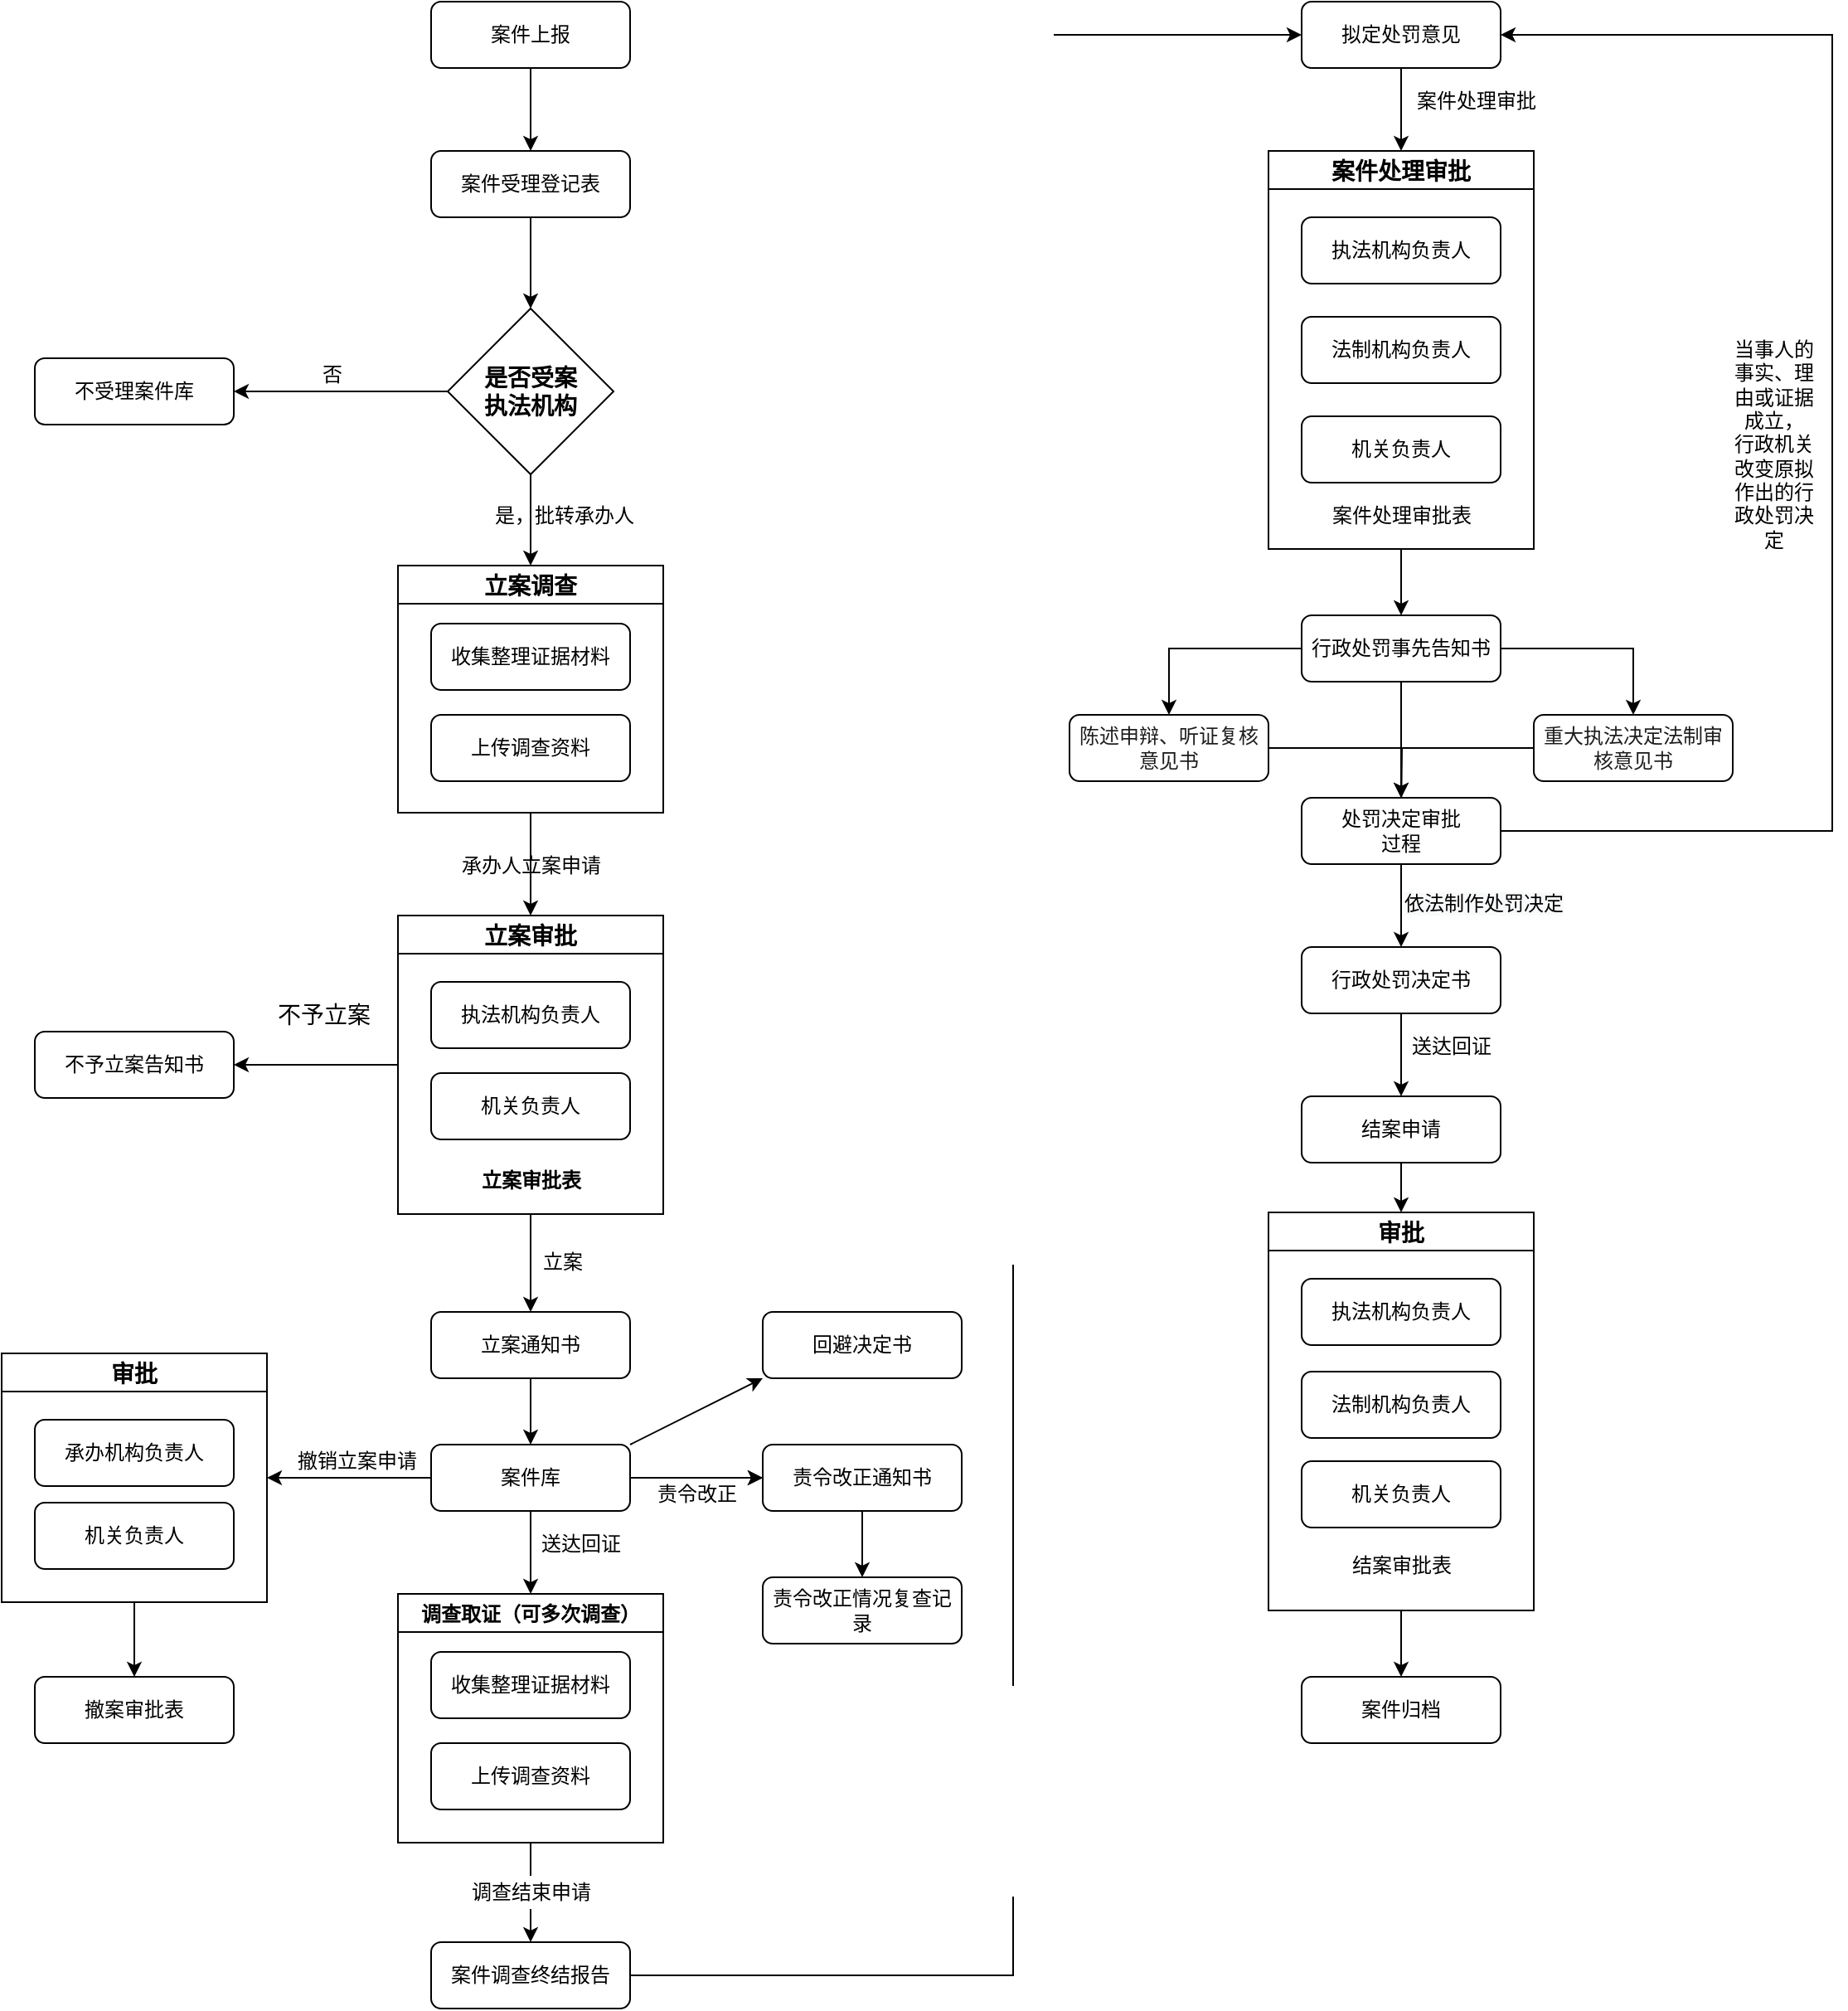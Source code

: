 <mxfile version="20.0.1" type="github">
  <diagram id="AYT4Q2zciEqor3gPtoe8" name="第 1 页">
    <mxGraphModel dx="595" dy="762" grid="1" gridSize="10" guides="1" tooltips="1" connect="1" arrows="1" fold="1" page="1" pageScale="1" pageWidth="827" pageHeight="1169" math="0" shadow="0">
      <root>
        <mxCell id="0" />
        <mxCell id="1" parent="0" />
        <mxCell id="3ToZKMEG0U51xlBFQ3Zl-118" value="" style="edgeStyle=orthogonalEdgeStyle;rounded=0;orthogonalLoop=1;jettySize=auto;html=1;fontFamily=Helvetica;" edge="1" parent="1" source="3ToZKMEG0U51xlBFQ3Zl-2" target="3ToZKMEG0U51xlBFQ3Zl-117">
          <mxGeometry relative="1" as="geometry" />
        </mxCell>
        <mxCell id="3ToZKMEG0U51xlBFQ3Zl-2" value="案件上报" style="rounded=1;whiteSpace=wrap;html=1;fontSize=12;glass=0;strokeWidth=1;shadow=0;" vertex="1" parent="1">
          <mxGeometry x="1269" y="120" width="120" height="40" as="geometry" />
        </mxCell>
        <mxCell id="3ToZKMEG0U51xlBFQ3Zl-8" value="" style="edgeStyle=orthogonalEdgeStyle;rounded=0;orthogonalLoop=1;jettySize=auto;html=1;fontFamily=Helvetica;fontSize=12;fontColor=default;" edge="1" parent="1" source="3ToZKMEG0U51xlBFQ3Zl-9" target="3ToZKMEG0U51xlBFQ3Zl-33">
          <mxGeometry relative="1" as="geometry" />
        </mxCell>
        <mxCell id="3ToZKMEG0U51xlBFQ3Zl-9" value="立案通知书" style="rounded=1;whiteSpace=wrap;html=1;fontSize=12;glass=0;strokeWidth=1;shadow=0;" vertex="1" parent="1">
          <mxGeometry x="1269" y="910" width="120" height="40" as="geometry" />
        </mxCell>
        <mxCell id="3ToZKMEG0U51xlBFQ3Zl-10" value="不予立案告知书" style="rounded=1;whiteSpace=wrap;html=1;fontSize=12;glass=0;strokeWidth=1;shadow=0;" vertex="1" parent="1">
          <mxGeometry x="1030" y="741" width="120" height="40" as="geometry" />
        </mxCell>
        <mxCell id="3ToZKMEG0U51xlBFQ3Zl-11" value="不予立案" style="text;html=1;align=center;verticalAlign=middle;resizable=0;points=[];autosize=1;strokeColor=none;fillColor=none;fontSize=14;" vertex="1" parent="1">
          <mxGeometry x="1169" y="721" width="70" height="20" as="geometry" />
        </mxCell>
        <mxCell id="3ToZKMEG0U51xlBFQ3Zl-18" value="不受理案件库" style="rounded=1;whiteSpace=wrap;html=1;fontSize=12;glass=0;strokeWidth=1;shadow=0;" vertex="1" parent="1">
          <mxGeometry x="1030" y="335" width="120" height="40" as="geometry" />
        </mxCell>
        <mxCell id="3ToZKMEG0U51xlBFQ3Zl-21" style="edgeStyle=orthogonalEdgeStyle;rounded=0;orthogonalLoop=1;jettySize=auto;html=1;exitX=0;exitY=0.5;exitDx=0;exitDy=0;fontFamily=Helvetica;fontSize=12;fontColor=default;" edge="1" parent="1" source="3ToZKMEG0U51xlBFQ3Zl-22" target="3ToZKMEG0U51xlBFQ3Zl-10">
          <mxGeometry relative="1" as="geometry" />
        </mxCell>
        <mxCell id="3ToZKMEG0U51xlBFQ3Zl-133" style="edgeStyle=orthogonalEdgeStyle;rounded=0;orthogonalLoop=1;jettySize=auto;html=1;exitX=0.5;exitY=1;exitDx=0;exitDy=0;entryX=0.5;entryY=0;entryDx=0;entryDy=0;fontFamily=Helvetica;" edge="1" parent="1" source="3ToZKMEG0U51xlBFQ3Zl-22" target="3ToZKMEG0U51xlBFQ3Zl-9">
          <mxGeometry relative="1" as="geometry" />
        </mxCell>
        <mxCell id="3ToZKMEG0U51xlBFQ3Zl-22" value="立案审批" style="swimlane;fontSize=14;" vertex="1" parent="1">
          <mxGeometry x="1249" y="671" width="160" height="180" as="geometry" />
        </mxCell>
        <mxCell id="3ToZKMEG0U51xlBFQ3Zl-24" value="执法机构负责人" style="rounded=1;whiteSpace=wrap;html=1;fontSize=12;glass=0;strokeWidth=1;shadow=0;" vertex="1" parent="3ToZKMEG0U51xlBFQ3Zl-22">
          <mxGeometry x="20" y="40" width="120" height="40" as="geometry" />
        </mxCell>
        <mxCell id="3ToZKMEG0U51xlBFQ3Zl-25" value="机关负责人" style="rounded=1;whiteSpace=wrap;html=1;fontSize=12;glass=0;strokeWidth=1;shadow=0;" vertex="1" parent="3ToZKMEG0U51xlBFQ3Zl-22">
          <mxGeometry x="20" y="95" width="120" height="40" as="geometry" />
        </mxCell>
        <mxCell id="3ToZKMEG0U51xlBFQ3Zl-131" value="立案审批表" style="text;html=1;align=center;verticalAlign=middle;resizable=0;points=[];autosize=1;strokeColor=none;fillColor=none;fontFamily=Helvetica;fontStyle=1" vertex="1" parent="3ToZKMEG0U51xlBFQ3Zl-22">
          <mxGeometry x="40" y="150" width="80" height="20" as="geometry" />
        </mxCell>
        <mxCell id="3ToZKMEG0U51xlBFQ3Zl-27" value="立案" style="text;html=1;align=center;verticalAlign=middle;resizable=0;points=[];autosize=1;strokeColor=none;fillColor=none;fontSize=12;fontFamily=Helvetica;fontColor=default;" vertex="1" parent="1">
          <mxGeometry x="1328" y="870" width="40" height="20" as="geometry" />
        </mxCell>
        <mxCell id="3ToZKMEG0U51xlBFQ3Zl-28" value="" style="edgeStyle=orthogonalEdgeStyle;rounded=0;orthogonalLoop=1;jettySize=auto;html=1;fontFamily=Helvetica;fontSize=12;fontColor=default;entryX=0.5;entryY=0;entryDx=0;entryDy=0;" edge="1" parent="1" source="3ToZKMEG0U51xlBFQ3Zl-33" target="3ToZKMEG0U51xlBFQ3Zl-42">
          <mxGeometry relative="1" as="geometry">
            <mxPoint x="1329" y="1190" as="targetPoint" />
          </mxGeometry>
        </mxCell>
        <mxCell id="3ToZKMEG0U51xlBFQ3Zl-30" value="" style="edgeStyle=orthogonalEdgeStyle;rounded=0;orthogonalLoop=1;jettySize=auto;html=1;fontFamily=Helvetica;fontSize=12;fontColor=default;" edge="1" parent="1" source="3ToZKMEG0U51xlBFQ3Zl-33" target="3ToZKMEG0U51xlBFQ3Zl-47">
          <mxGeometry relative="1" as="geometry" />
        </mxCell>
        <mxCell id="3ToZKMEG0U51xlBFQ3Zl-31" value="" style="edgeStyle=orthogonalEdgeStyle;rounded=0;orthogonalLoop=1;jettySize=auto;html=1;fontFamily=Helvetica;fontSize=12;fontColor=default;" edge="1" parent="1" source="3ToZKMEG0U51xlBFQ3Zl-33" target="3ToZKMEG0U51xlBFQ3Zl-47">
          <mxGeometry relative="1" as="geometry" />
        </mxCell>
        <mxCell id="3ToZKMEG0U51xlBFQ3Zl-32" style="rounded=0;orthogonalLoop=1;jettySize=auto;html=1;exitX=1;exitY=0;exitDx=0;exitDy=0;entryX=0;entryY=1;entryDx=0;entryDy=0;fontFamily=Helvetica;fontSize=12;fontColor=default;" edge="1" parent="1" source="3ToZKMEG0U51xlBFQ3Zl-33" target="3ToZKMEG0U51xlBFQ3Zl-49">
          <mxGeometry relative="1" as="geometry" />
        </mxCell>
        <mxCell id="3ToZKMEG0U51xlBFQ3Zl-99" style="edgeStyle=orthogonalEdgeStyle;rounded=0;orthogonalLoop=1;jettySize=auto;html=1;entryX=1;entryY=0.5;entryDx=0;entryDy=0;" edge="1" parent="1" source="3ToZKMEG0U51xlBFQ3Zl-33" target="3ToZKMEG0U51xlBFQ3Zl-36">
          <mxGeometry relative="1" as="geometry" />
        </mxCell>
        <mxCell id="3ToZKMEG0U51xlBFQ3Zl-33" value="案件库" style="rounded=1;whiteSpace=wrap;html=1;fontSize=12;glass=0;strokeWidth=1;shadow=0;" vertex="1" parent="1">
          <mxGeometry x="1269" y="990" width="120" height="40" as="geometry" />
        </mxCell>
        <mxCell id="3ToZKMEG0U51xlBFQ3Zl-34" value="撤案审批表" style="rounded=1;whiteSpace=wrap;html=1;fontSize=12;glass=0;strokeWidth=1;shadow=0;" vertex="1" parent="1">
          <mxGeometry x="1030" y="1130" width="120" height="40" as="geometry" />
        </mxCell>
        <mxCell id="3ToZKMEG0U51xlBFQ3Zl-35" style="edgeStyle=orthogonalEdgeStyle;rounded=0;orthogonalLoop=1;jettySize=auto;html=1;fontFamily=Helvetica;fontSize=12;fontColor=default;" edge="1" parent="1" source="3ToZKMEG0U51xlBFQ3Zl-36" target="3ToZKMEG0U51xlBFQ3Zl-34">
          <mxGeometry relative="1" as="geometry" />
        </mxCell>
        <mxCell id="3ToZKMEG0U51xlBFQ3Zl-36" value="审批" style="swimlane;fontSize=14;" vertex="1" parent="1">
          <mxGeometry x="1010" y="935" width="160" height="150" as="geometry" />
        </mxCell>
        <mxCell id="3ToZKMEG0U51xlBFQ3Zl-38" value="承办机构负责人" style="rounded=1;whiteSpace=wrap;html=1;fontSize=12;glass=0;strokeWidth=1;shadow=0;" vertex="1" parent="3ToZKMEG0U51xlBFQ3Zl-36">
          <mxGeometry x="20" y="40" width="120" height="40" as="geometry" />
        </mxCell>
        <mxCell id="3ToZKMEG0U51xlBFQ3Zl-39" value="机关负责人" style="rounded=1;whiteSpace=wrap;html=1;fontSize=12;glass=0;strokeWidth=1;shadow=0;" vertex="1" parent="3ToZKMEG0U51xlBFQ3Zl-36">
          <mxGeometry x="20" y="90" width="120" height="40" as="geometry" />
        </mxCell>
        <mxCell id="3ToZKMEG0U51xlBFQ3Zl-40" value="撤销立案申请" style="text;html=1;align=center;verticalAlign=middle;resizable=0;points=[];autosize=1;strokeColor=none;fillColor=none;fontSize=12;fontFamily=Helvetica;fontColor=default;" vertex="1" parent="1">
          <mxGeometry x="1179" y="990" width="90" height="20" as="geometry" />
        </mxCell>
        <mxCell id="3ToZKMEG0U51xlBFQ3Zl-134" style="edgeStyle=orthogonalEdgeStyle;rounded=0;orthogonalLoop=1;jettySize=auto;html=1;exitX=0.5;exitY=1;exitDx=0;exitDy=0;entryX=0.5;entryY=0;entryDx=0;entryDy=0;fontFamily=Helvetica;startArrow=none;" edge="1" parent="1" source="3ToZKMEG0U51xlBFQ3Zl-135" target="3ToZKMEG0U51xlBFQ3Zl-59">
          <mxGeometry relative="1" as="geometry" />
        </mxCell>
        <mxCell id="3ToZKMEG0U51xlBFQ3Zl-42" value="调查取证（可多次调查）" style="swimlane;fontSize=12;" vertex="1" parent="1">
          <mxGeometry x="1249" y="1080" width="160" height="150" as="geometry" />
        </mxCell>
        <mxCell id="3ToZKMEG0U51xlBFQ3Zl-43" value="收集整理证据材料" style="rounded=1;whiteSpace=wrap;html=1;fontSize=12;glass=0;strokeWidth=1;shadow=0;" vertex="1" parent="3ToZKMEG0U51xlBFQ3Zl-42">
          <mxGeometry x="20" y="35" width="120" height="40" as="geometry" />
        </mxCell>
        <mxCell id="3ToZKMEG0U51xlBFQ3Zl-44" value="上传调查资料" style="rounded=1;whiteSpace=wrap;html=1;fontSize=12;glass=0;strokeWidth=1;shadow=0;" vertex="1" parent="3ToZKMEG0U51xlBFQ3Zl-42">
          <mxGeometry x="20" y="90" width="120" height="40" as="geometry" />
        </mxCell>
        <mxCell id="3ToZKMEG0U51xlBFQ3Zl-46" value="" style="edgeStyle=orthogonalEdgeStyle;rounded=0;orthogonalLoop=1;jettySize=auto;html=1;fontFamily=Helvetica;fontSize=12;fontColor=default;" edge="1" parent="1" source="3ToZKMEG0U51xlBFQ3Zl-47" target="3ToZKMEG0U51xlBFQ3Zl-48">
          <mxGeometry relative="1" as="geometry" />
        </mxCell>
        <mxCell id="3ToZKMEG0U51xlBFQ3Zl-47" value="责令改正通知书" style="rounded=1;whiteSpace=wrap;html=1;fontSize=12;glass=0;strokeWidth=1;shadow=0;" vertex="1" parent="1">
          <mxGeometry x="1469" y="990" width="120" height="40" as="geometry" />
        </mxCell>
        <mxCell id="3ToZKMEG0U51xlBFQ3Zl-48" value="责令改正情况复查记录" style="rounded=1;whiteSpace=wrap;html=1;fontSize=12;glass=0;strokeWidth=1;shadow=0;" vertex="1" parent="1">
          <mxGeometry x="1469" y="1070" width="120" height="40" as="geometry" />
        </mxCell>
        <mxCell id="3ToZKMEG0U51xlBFQ3Zl-49" value="回避决定书" style="rounded=1;whiteSpace=wrap;html=1;fontSize=12;glass=0;strokeWidth=1;shadow=0;" vertex="1" parent="1">
          <mxGeometry x="1469" y="910" width="120" height="40" as="geometry" />
        </mxCell>
        <mxCell id="3ToZKMEG0U51xlBFQ3Zl-50" value="责令改正" style="text;html=1;align=center;verticalAlign=middle;resizable=0;points=[];autosize=1;strokeColor=none;fillColor=none;fontSize=12;fontFamily=Helvetica;fontColor=default;" vertex="1" parent="1">
          <mxGeometry x="1399" y="1010" width="60" height="20" as="geometry" />
        </mxCell>
        <mxCell id="3ToZKMEG0U51xlBFQ3Zl-57" value="送达回证" style="text;html=1;align=center;verticalAlign=middle;resizable=0;points=[];autosize=1;strokeColor=none;fillColor=none;fontSize=12;fontFamily=Helvetica;fontColor=default;" vertex="1" parent="1">
          <mxGeometry x="1329" y="1040" width="60" height="20" as="geometry" />
        </mxCell>
        <mxCell id="3ToZKMEG0U51xlBFQ3Zl-103" style="edgeStyle=orthogonalEdgeStyle;rounded=0;orthogonalLoop=1;jettySize=auto;html=1;exitX=1;exitY=0.5;exitDx=0;exitDy=0;entryX=0;entryY=0.5;entryDx=0;entryDy=0;" edge="1" parent="1" source="3ToZKMEG0U51xlBFQ3Zl-59" target="3ToZKMEG0U51xlBFQ3Zl-61">
          <mxGeometry relative="1" as="geometry">
            <Array as="points">
              <mxPoint x="1620" y="1310" />
              <mxPoint x="1620" y="140" />
            </Array>
          </mxGeometry>
        </mxCell>
        <mxCell id="3ToZKMEG0U51xlBFQ3Zl-59" value="案件调查终结报告" style="rounded=1;whiteSpace=wrap;html=1;fontSize=12;glass=0;strokeWidth=1;shadow=0;" vertex="1" parent="1">
          <mxGeometry x="1269" y="1290" width="120" height="40" as="geometry" />
        </mxCell>
        <mxCell id="3ToZKMEG0U51xlBFQ3Zl-60" value="" style="edgeStyle=orthogonalEdgeStyle;rounded=0;orthogonalLoop=1;jettySize=auto;html=1;fontFamily=Helvetica;fontSize=12;fontColor=default;entryX=0.5;entryY=0;entryDx=0;entryDy=0;" edge="1" parent="1" source="3ToZKMEG0U51xlBFQ3Zl-61" target="3ToZKMEG0U51xlBFQ3Zl-63">
          <mxGeometry relative="1" as="geometry">
            <mxPoint x="1854" y="400" as="targetPoint" />
          </mxGeometry>
        </mxCell>
        <mxCell id="3ToZKMEG0U51xlBFQ3Zl-61" value="拟定处罚意见" style="rounded=1;whiteSpace=wrap;html=1;fontSize=12;glass=0;strokeWidth=1;shadow=0;" vertex="1" parent="1">
          <mxGeometry x="1794" y="120" width="120" height="40" as="geometry" />
        </mxCell>
        <mxCell id="3ToZKMEG0U51xlBFQ3Zl-138" style="edgeStyle=orthogonalEdgeStyle;rounded=0;orthogonalLoop=1;jettySize=auto;html=1;exitX=0.5;exitY=1;exitDx=0;exitDy=0;fontFamily=Helvetica;" edge="1" parent="1" source="3ToZKMEG0U51xlBFQ3Zl-63" target="3ToZKMEG0U51xlBFQ3Zl-74">
          <mxGeometry relative="1" as="geometry" />
        </mxCell>
        <mxCell id="3ToZKMEG0U51xlBFQ3Zl-63" value="案件处理审批" style="swimlane;fontSize=14;" vertex="1" parent="1">
          <mxGeometry x="1774" y="210" width="160" height="240" as="geometry" />
        </mxCell>
        <mxCell id="3ToZKMEG0U51xlBFQ3Zl-65" value="执法机构负责人" style="rounded=1;whiteSpace=wrap;html=1;fontSize=12;glass=0;strokeWidth=1;shadow=0;" vertex="1" parent="3ToZKMEG0U51xlBFQ3Zl-63">
          <mxGeometry x="20" y="40" width="120" height="40" as="geometry" />
        </mxCell>
        <mxCell id="3ToZKMEG0U51xlBFQ3Zl-66" value="法制机构负责人" style="rounded=1;whiteSpace=wrap;html=1;fontSize=12;glass=0;strokeWidth=1;shadow=0;" vertex="1" parent="3ToZKMEG0U51xlBFQ3Zl-63">
          <mxGeometry x="20" y="100" width="120" height="40" as="geometry" />
        </mxCell>
        <mxCell id="3ToZKMEG0U51xlBFQ3Zl-68" value="机关负责人" style="rounded=1;whiteSpace=wrap;html=1;fontSize=12;glass=0;strokeWidth=1;shadow=0;" vertex="1" parent="3ToZKMEG0U51xlBFQ3Zl-63">
          <mxGeometry x="20" y="160" width="120" height="40" as="geometry" />
        </mxCell>
        <mxCell id="3ToZKMEG0U51xlBFQ3Zl-137" value="&lt;span style=&quot;&quot;&gt;案件处理审批表&lt;/span&gt;" style="text;html=1;align=center;verticalAlign=middle;resizable=0;points=[];autosize=1;strokeColor=none;fillColor=none;fontFamily=Helvetica;" vertex="1" parent="3ToZKMEG0U51xlBFQ3Zl-63">
          <mxGeometry x="30" y="210" width="100" height="20" as="geometry" />
        </mxCell>
        <mxCell id="3ToZKMEG0U51xlBFQ3Zl-67" value="案件处理审批" style="text;html=1;align=center;verticalAlign=middle;resizable=0;points=[];autosize=1;strokeColor=none;fillColor=none;fontSize=12;fontFamily=Helvetica;fontColor=default;" vertex="1" parent="1">
          <mxGeometry x="1854" y="170" width="90" height="20" as="geometry" />
        </mxCell>
        <mxCell id="3ToZKMEG0U51xlBFQ3Zl-71" value="" style="edgeStyle=orthogonalEdgeStyle;rounded=0;orthogonalLoop=1;jettySize=auto;html=1;fontFamily=Helvetica;fontSize=12;fontColor=default;" edge="1" parent="1" source="3ToZKMEG0U51xlBFQ3Zl-74" target="3ToZKMEG0U51xlBFQ3Zl-81">
          <mxGeometry relative="1" as="geometry" />
        </mxCell>
        <mxCell id="3ToZKMEG0U51xlBFQ3Zl-72" style="edgeStyle=orthogonalEdgeStyle;rounded=0;orthogonalLoop=1;jettySize=auto;html=1;entryX=0.5;entryY=0;entryDx=0;entryDy=0;fontFamily=Helvetica;fontSize=12;fontColor=default;" edge="1" parent="1" source="3ToZKMEG0U51xlBFQ3Zl-74" target="3ToZKMEG0U51xlBFQ3Zl-77">
          <mxGeometry relative="1" as="geometry" />
        </mxCell>
        <mxCell id="3ToZKMEG0U51xlBFQ3Zl-73" style="edgeStyle=orthogonalEdgeStyle;rounded=0;orthogonalLoop=1;jettySize=auto;html=1;exitX=1;exitY=0.5;exitDx=0;exitDy=0;entryX=0.5;entryY=0;entryDx=0;entryDy=0;fontFamily=Helvetica;fontSize=12;fontColor=default;" edge="1" parent="1" source="3ToZKMEG0U51xlBFQ3Zl-74" target="3ToZKMEG0U51xlBFQ3Zl-79">
          <mxGeometry relative="1" as="geometry" />
        </mxCell>
        <mxCell id="3ToZKMEG0U51xlBFQ3Zl-74" value="行政处罚事先告知书" style="rounded=1;whiteSpace=wrap;html=1;fontSize=12;glass=0;strokeWidth=1;shadow=0;" vertex="1" parent="1">
          <mxGeometry x="1794" y="490" width="120" height="40" as="geometry" />
        </mxCell>
        <mxCell id="3ToZKMEG0U51xlBFQ3Zl-75" style="edgeStyle=orthogonalEdgeStyle;rounded=0;orthogonalLoop=1;jettySize=auto;html=1;entryX=0.5;entryY=0;entryDx=0;entryDy=0;fontFamily=Helvetica;fontSize=12;fontColor=default;" edge="1" parent="1" source="3ToZKMEG0U51xlBFQ3Zl-77" target="3ToZKMEG0U51xlBFQ3Zl-81">
          <mxGeometry relative="1" as="geometry" />
        </mxCell>
        <mxCell id="3ToZKMEG0U51xlBFQ3Zl-76" style="edgeStyle=orthogonalEdgeStyle;rounded=0;orthogonalLoop=1;jettySize=auto;html=1;entryX=1;entryY=0.5;entryDx=0;entryDy=0;fontFamily=Helvetica;fontSize=12;fontColor=default;exitX=1;exitY=0.5;exitDx=0;exitDy=0;" edge="1" parent="1" source="3ToZKMEG0U51xlBFQ3Zl-81" target="3ToZKMEG0U51xlBFQ3Zl-61">
          <mxGeometry relative="1" as="geometry">
            <Array as="points">
              <mxPoint x="2114" y="620" />
              <mxPoint x="2114" y="140" />
            </Array>
          </mxGeometry>
        </mxCell>
        <mxCell id="3ToZKMEG0U51xlBFQ3Zl-77" value="&lt;span style=&quot;color: rgb(29, 29, 31); font-family: SourceSansPro, -apple-system, &amp;quot;PingFang SC&amp;quot;, &amp;quot;Apple Color Emoji&amp;quot;, BlinkMacSystemFont, Helvetica, Arial, &amp;quot;Segoe UI Emoji&amp;quot;, &amp;quot;Segoe UI Symbol&amp;quot;, &amp;quot;Microsoft YaHei&amp;quot;, 微软雅黑, 黑体, Heiti, sans-serif, SimSun, 宋体, serif; text-align: start; background-color: rgb(255, 255, 255);&quot;&gt;&lt;font style=&quot;font-size: 12px;&quot;&gt;陈述申辩、听证复核意见书&lt;/font&gt;&lt;/span&gt;" style="rounded=1;whiteSpace=wrap;html=1;fontSize=12;glass=0;strokeWidth=1;shadow=0;" vertex="1" parent="1">
          <mxGeometry x="1654" y="550" width="120" height="40" as="geometry" />
        </mxCell>
        <mxCell id="3ToZKMEG0U51xlBFQ3Zl-78" style="edgeStyle=orthogonalEdgeStyle;rounded=0;orthogonalLoop=1;jettySize=auto;html=1;fontFamily=Helvetica;fontSize=12;fontColor=default;" edge="1" parent="1" source="3ToZKMEG0U51xlBFQ3Zl-79">
          <mxGeometry relative="1" as="geometry">
            <mxPoint x="1854" y="610" as="targetPoint" />
          </mxGeometry>
        </mxCell>
        <mxCell id="3ToZKMEG0U51xlBFQ3Zl-79" value="&lt;span style=&quot;color: rgb(29, 29, 31); font-family: SourceSansPro, -apple-system, &amp;quot;PingFang SC&amp;quot;, &amp;quot;Apple Color Emoji&amp;quot;, BlinkMacSystemFont, Helvetica, Arial, &amp;quot;Segoe UI Emoji&amp;quot;, &amp;quot;Segoe UI Symbol&amp;quot;, &amp;quot;Microsoft YaHei&amp;quot;, 微软雅黑, 黑体, Heiti, sans-serif, SimSun, 宋体, serif; text-align: start; background-color: rgb(255, 255, 255);&quot;&gt;&lt;font style=&quot;font-size: 12px;&quot;&gt;重大执法决定法制审核意见书&lt;/font&gt;&lt;/span&gt;" style="rounded=1;whiteSpace=wrap;html=1;fontSize=12;glass=0;strokeWidth=1;shadow=0;" vertex="1" parent="1">
          <mxGeometry x="1934" y="550" width="120" height="40" as="geometry" />
        </mxCell>
        <mxCell id="3ToZKMEG0U51xlBFQ3Zl-80" value="" style="edgeStyle=orthogonalEdgeStyle;rounded=0;orthogonalLoop=1;jettySize=auto;html=1;fontFamily=Helvetica;fontSize=12;fontColor=default;" edge="1" parent="1" source="3ToZKMEG0U51xlBFQ3Zl-81" target="3ToZKMEG0U51xlBFQ3Zl-83">
          <mxGeometry relative="1" as="geometry" />
        </mxCell>
        <mxCell id="3ToZKMEG0U51xlBFQ3Zl-81" value="处罚决定审批&lt;br&gt;过程" style="rounded=1;whiteSpace=wrap;html=1;fontSize=12;glass=0;strokeWidth=1;shadow=0;" vertex="1" parent="1">
          <mxGeometry x="1794" y="600" width="120" height="40" as="geometry" />
        </mxCell>
        <mxCell id="3ToZKMEG0U51xlBFQ3Zl-82" value="" style="edgeStyle=orthogonalEdgeStyle;rounded=0;orthogonalLoop=1;jettySize=auto;html=1;fontFamily=Helvetica;fontSize=12;fontColor=default;" edge="1" parent="1" source="3ToZKMEG0U51xlBFQ3Zl-83" target="3ToZKMEG0U51xlBFQ3Zl-86">
          <mxGeometry relative="1" as="geometry" />
        </mxCell>
        <mxCell id="3ToZKMEG0U51xlBFQ3Zl-83" value="行政处罚决定书" style="rounded=1;whiteSpace=wrap;html=1;fontSize=12;glass=0;strokeWidth=1;shadow=0;" vertex="1" parent="1">
          <mxGeometry x="1794" y="690" width="120" height="40" as="geometry" />
        </mxCell>
        <mxCell id="3ToZKMEG0U51xlBFQ3Zl-84" value="&lt;span style=&quot;color: rgb(0, 0, 0); font-family: Helvetica; font-size: 12px; font-style: normal; font-variant-ligatures: normal; font-variant-caps: normal; font-weight: 400; letter-spacing: normal; orphans: 2; text-align: center; text-indent: 0px; text-transform: none; widows: 2; word-spacing: 0px; -webkit-text-stroke-width: 0px; background-color: rgb(248, 249, 250); text-decoration-thickness: initial; text-decoration-style: initial; text-decoration-color: initial; float: none; display: inline !important;&quot;&gt;依法制作处罚决定&lt;/span&gt;" style="text;whiteSpace=wrap;html=1;fontSize=12;fontFamily=Helvetica;fontColor=default;" vertex="1" parent="1">
          <mxGeometry x="1854" y="650" width="120" height="30" as="geometry" />
        </mxCell>
        <mxCell id="3ToZKMEG0U51xlBFQ3Zl-85" style="edgeStyle=orthogonalEdgeStyle;rounded=0;orthogonalLoop=1;jettySize=auto;html=1;entryX=0.5;entryY=0;entryDx=0;entryDy=0;fontFamily=Helvetica;fontSize=12;fontColor=default;" edge="1" parent="1" source="3ToZKMEG0U51xlBFQ3Zl-86" target="3ToZKMEG0U51xlBFQ3Zl-88">
          <mxGeometry relative="1" as="geometry" />
        </mxCell>
        <mxCell id="3ToZKMEG0U51xlBFQ3Zl-86" value="结案申请" style="rounded=1;whiteSpace=wrap;html=1;fontSize=12;glass=0;strokeWidth=1;shadow=0;" vertex="1" parent="1">
          <mxGeometry x="1794" y="780" width="120" height="40" as="geometry" />
        </mxCell>
        <mxCell id="3ToZKMEG0U51xlBFQ3Zl-87" value="送达回证" style="text;html=1;align=center;verticalAlign=middle;resizable=0;points=[];autosize=1;strokeColor=none;fillColor=none;fontSize=12;fontFamily=Helvetica;fontColor=default;" vertex="1" parent="1">
          <mxGeometry x="1854" y="740" width="60" height="20" as="geometry" />
        </mxCell>
        <mxCell id="3ToZKMEG0U51xlBFQ3Zl-141" style="edgeStyle=orthogonalEdgeStyle;rounded=0;orthogonalLoop=1;jettySize=auto;html=1;exitX=0.5;exitY=1;exitDx=0;exitDy=0;entryX=0.5;entryY=0;entryDx=0;entryDy=0;fontFamily=Helvetica;" edge="1" parent="1" source="3ToZKMEG0U51xlBFQ3Zl-88" target="3ToZKMEG0U51xlBFQ3Zl-97">
          <mxGeometry relative="1" as="geometry" />
        </mxCell>
        <mxCell id="3ToZKMEG0U51xlBFQ3Zl-88" value="审批" style="swimlane;fontSize=14;" vertex="1" parent="1">
          <mxGeometry x="1774" y="850" width="160" height="240" as="geometry" />
        </mxCell>
        <mxCell id="3ToZKMEG0U51xlBFQ3Zl-90" value="执法机构负责人" style="rounded=1;whiteSpace=wrap;html=1;fontSize=12;glass=0;strokeWidth=1;shadow=0;" vertex="1" parent="3ToZKMEG0U51xlBFQ3Zl-88">
          <mxGeometry x="20" y="40" width="120" height="40" as="geometry" />
        </mxCell>
        <mxCell id="3ToZKMEG0U51xlBFQ3Zl-91" value="法制机构负责人" style="rounded=1;whiteSpace=wrap;html=1;fontSize=12;glass=0;strokeWidth=1;shadow=0;" vertex="1" parent="3ToZKMEG0U51xlBFQ3Zl-88">
          <mxGeometry x="20" y="96" width="120" height="40" as="geometry" />
        </mxCell>
        <mxCell id="3ToZKMEG0U51xlBFQ3Zl-92" value="机关负责人" style="rounded=1;whiteSpace=wrap;html=1;fontSize=12;glass=0;strokeWidth=1;shadow=0;" vertex="1" parent="3ToZKMEG0U51xlBFQ3Zl-88">
          <mxGeometry x="20" y="150" width="120" height="40" as="geometry" />
        </mxCell>
        <mxCell id="3ToZKMEG0U51xlBFQ3Zl-139" value="&lt;span style=&quot;&quot;&gt;结案审批表&lt;/span&gt;" style="text;html=1;align=center;verticalAlign=middle;resizable=0;points=[];autosize=1;strokeColor=none;fillColor=none;fontFamily=Helvetica;" vertex="1" parent="3ToZKMEG0U51xlBFQ3Zl-88">
          <mxGeometry x="40" y="203" width="80" height="20" as="geometry" />
        </mxCell>
        <mxCell id="3ToZKMEG0U51xlBFQ3Zl-96" value="&lt;span style=&quot;&quot;&gt;当事人的事实、理由或证据成立，&lt;/span&gt;&lt;br style=&quot;&quot;&gt;&lt;span style=&quot;&quot;&gt;行政机关改变原拟作出的行政处罚决定&lt;/span&gt;" style="text;html=1;strokeColor=none;fillColor=none;align=center;verticalAlign=middle;whiteSpace=wrap;rounded=0;shadow=0;glass=0;fontFamily=Helvetica;fontSize=12;fontColor=default;" vertex="1" parent="1">
          <mxGeometry x="2054" y="270" width="50" height="234" as="geometry" />
        </mxCell>
        <mxCell id="3ToZKMEG0U51xlBFQ3Zl-97" value="&lt;p class=&quot;MsoNormal&quot;&gt;&lt;span&gt;案件归档&lt;/span&gt;&lt;/p&gt;" style="rounded=1;whiteSpace=wrap;html=1;fontSize=12;glass=0;strokeWidth=1;shadow=0;" vertex="1" parent="1">
          <mxGeometry x="1794" y="1130" width="120" height="40" as="geometry" />
        </mxCell>
        <mxCell id="3ToZKMEG0U51xlBFQ3Zl-107" style="edgeStyle=orthogonalEdgeStyle;rounded=0;orthogonalLoop=1;jettySize=auto;html=1;fontFamily=Helvetica;" edge="1" parent="1" source="3ToZKMEG0U51xlBFQ3Zl-105" target="3ToZKMEG0U51xlBFQ3Zl-18">
          <mxGeometry relative="1" as="geometry" />
        </mxCell>
        <mxCell id="3ToZKMEG0U51xlBFQ3Zl-123" style="edgeStyle=orthogonalEdgeStyle;rounded=0;orthogonalLoop=1;jettySize=auto;html=1;exitX=0.5;exitY=1;exitDx=0;exitDy=0;fontFamily=Helvetica;" edge="1" parent="1" source="3ToZKMEG0U51xlBFQ3Zl-105">
          <mxGeometry relative="1" as="geometry">
            <mxPoint x="1329" y="460" as="targetPoint" />
          </mxGeometry>
        </mxCell>
        <mxCell id="3ToZKMEG0U51xlBFQ3Zl-105" value="是否受案&lt;br&gt;执法机构" style="rhombus;whiteSpace=wrap;html=1;fontSize=14;fontStyle=1;startSize=23;" vertex="1" parent="1">
          <mxGeometry x="1279" y="305" width="100" height="100" as="geometry" />
        </mxCell>
        <mxCell id="3ToZKMEG0U51xlBFQ3Zl-108" value="否" style="text;html=1;align=center;verticalAlign=middle;resizable=0;points=[];autosize=1;strokeColor=none;fillColor=none;fontFamily=Helvetica;" vertex="1" parent="1">
          <mxGeometry x="1194" y="335" width="30" height="20" as="geometry" />
        </mxCell>
        <mxCell id="3ToZKMEG0U51xlBFQ3Zl-121" style="edgeStyle=orthogonalEdgeStyle;rounded=0;orthogonalLoop=1;jettySize=auto;html=1;exitX=0.5;exitY=1;exitDx=0;exitDy=0;entryX=0.5;entryY=0;entryDx=0;entryDy=0;fontFamily=Helvetica;" edge="1" parent="1" source="3ToZKMEG0U51xlBFQ3Zl-117" target="3ToZKMEG0U51xlBFQ3Zl-105">
          <mxGeometry relative="1" as="geometry" />
        </mxCell>
        <mxCell id="3ToZKMEG0U51xlBFQ3Zl-117" value="&lt;span style=&quot;&quot;&gt;案件受理登记表&lt;/span&gt;" style="rounded=1;whiteSpace=wrap;html=1;fontSize=12;glass=0;strokeWidth=1;shadow=0;" vertex="1" parent="1">
          <mxGeometry x="1269" y="210" width="120" height="40" as="geometry" />
        </mxCell>
        <mxCell id="3ToZKMEG0U51xlBFQ3Zl-124" value="是，批转承办人" style="text;html=1;align=center;verticalAlign=middle;resizable=0;points=[];autosize=1;strokeColor=none;fillColor=none;fontFamily=Helvetica;" vertex="1" parent="1">
          <mxGeometry x="1299" y="420" width="100" height="20" as="geometry" />
        </mxCell>
        <mxCell id="3ToZKMEG0U51xlBFQ3Zl-129" style="edgeStyle=orthogonalEdgeStyle;rounded=0;orthogonalLoop=1;jettySize=auto;html=1;entryX=0.5;entryY=0;entryDx=0;entryDy=0;fontFamily=Helvetica;" edge="1" parent="1" source="3ToZKMEG0U51xlBFQ3Zl-125" target="3ToZKMEG0U51xlBFQ3Zl-22">
          <mxGeometry relative="1" as="geometry" />
        </mxCell>
        <mxCell id="3ToZKMEG0U51xlBFQ3Zl-125" value="立案调查" style="swimlane;fontSize=14;" vertex="1" parent="1">
          <mxGeometry x="1249" y="460" width="160" height="149" as="geometry" />
        </mxCell>
        <mxCell id="3ToZKMEG0U51xlBFQ3Zl-126" value="收集整理证据材料" style="rounded=1;whiteSpace=wrap;html=1;fontSize=12;glass=0;strokeWidth=1;shadow=0;" vertex="1" parent="3ToZKMEG0U51xlBFQ3Zl-125">
          <mxGeometry x="20" y="35" width="120" height="40" as="geometry" />
        </mxCell>
        <mxCell id="3ToZKMEG0U51xlBFQ3Zl-127" value="上传调查资料" style="rounded=1;whiteSpace=wrap;html=1;fontSize=12;glass=0;strokeWidth=1;shadow=0;" vertex="1" parent="3ToZKMEG0U51xlBFQ3Zl-125">
          <mxGeometry x="20" y="90" width="120" height="40" as="geometry" />
        </mxCell>
        <mxCell id="3ToZKMEG0U51xlBFQ3Zl-130" value="承办人立案申请" style="text;html=1;align=center;verticalAlign=middle;resizable=0;points=[];autosize=1;strokeColor=none;fillColor=none;fontFamily=Helvetica;" vertex="1" parent="1">
          <mxGeometry x="1279" y="631" width="100" height="20" as="geometry" />
        </mxCell>
        <mxCell id="3ToZKMEG0U51xlBFQ3Zl-135" value="调查结束申请" style="text;html=1;align=center;verticalAlign=middle;resizable=0;points=[];autosize=1;strokeColor=none;fillColor=none;fontFamily=Helvetica;" vertex="1" parent="1">
          <mxGeometry x="1284" y="1250" width="90" height="20" as="geometry" />
        </mxCell>
        <mxCell id="3ToZKMEG0U51xlBFQ3Zl-136" value="" style="edgeStyle=orthogonalEdgeStyle;rounded=0;orthogonalLoop=1;jettySize=auto;html=1;exitX=0.5;exitY=1;exitDx=0;exitDy=0;entryX=0.5;entryY=0;entryDx=0;entryDy=0;fontFamily=Helvetica;endArrow=none;" edge="1" parent="1" source="3ToZKMEG0U51xlBFQ3Zl-42" target="3ToZKMEG0U51xlBFQ3Zl-135">
          <mxGeometry relative="1" as="geometry">
            <mxPoint x="1329" y="1230" as="sourcePoint" />
            <mxPoint x="1329" y="1290" as="targetPoint" />
          </mxGeometry>
        </mxCell>
      </root>
    </mxGraphModel>
  </diagram>
</mxfile>
